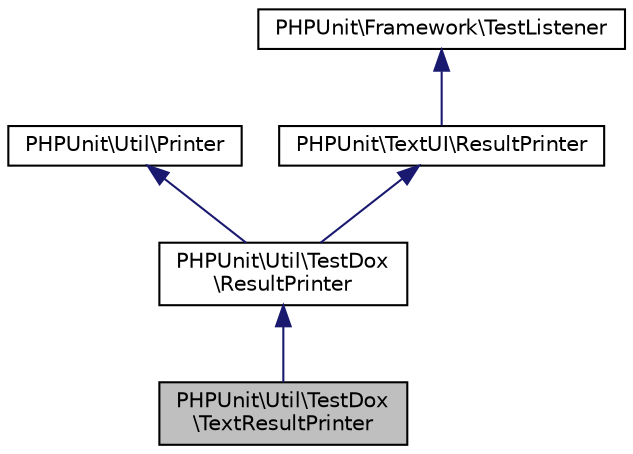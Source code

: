 digraph "PHPUnit\Util\TestDox\TextResultPrinter"
{
  edge [fontname="Helvetica",fontsize="10",labelfontname="Helvetica",labelfontsize="10"];
  node [fontname="Helvetica",fontsize="10",shape=record];
  Node0 [label="PHPUnit\\Util\\TestDox\l\\TextResultPrinter",height=0.2,width=0.4,color="black", fillcolor="grey75", style="filled", fontcolor="black"];
  Node1 -> Node0 [dir="back",color="midnightblue",fontsize="10",style="solid",fontname="Helvetica"];
  Node1 [label="PHPUnit\\Util\\TestDox\l\\ResultPrinter",height=0.2,width=0.4,color="black", fillcolor="white", style="filled",URL="$classPHPUnit_1_1Util_1_1TestDox_1_1ResultPrinter.html"];
  Node2 -> Node1 [dir="back",color="midnightblue",fontsize="10",style="solid",fontname="Helvetica"];
  Node2 [label="PHPUnit\\Util\\Printer",height=0.2,width=0.4,color="black", fillcolor="white", style="filled",URL="$classPHPUnit_1_1Util_1_1Printer.html"];
  Node3 -> Node1 [dir="back",color="midnightblue",fontsize="10",style="solid",fontname="Helvetica"];
  Node3 [label="PHPUnit\\TextUI\\ResultPrinter",height=0.2,width=0.4,color="black", fillcolor="white", style="filled",URL="$interfacePHPUnit_1_1TextUI_1_1ResultPrinter.html"];
  Node4 -> Node3 [dir="back",color="midnightblue",fontsize="10",style="solid",fontname="Helvetica"];
  Node4 [label="PHPUnit\\Framework\\TestListener",height=0.2,width=0.4,color="black", fillcolor="white", style="filled",URL="$interfacePHPUnit_1_1Framework_1_1TestListener.html"];
}
